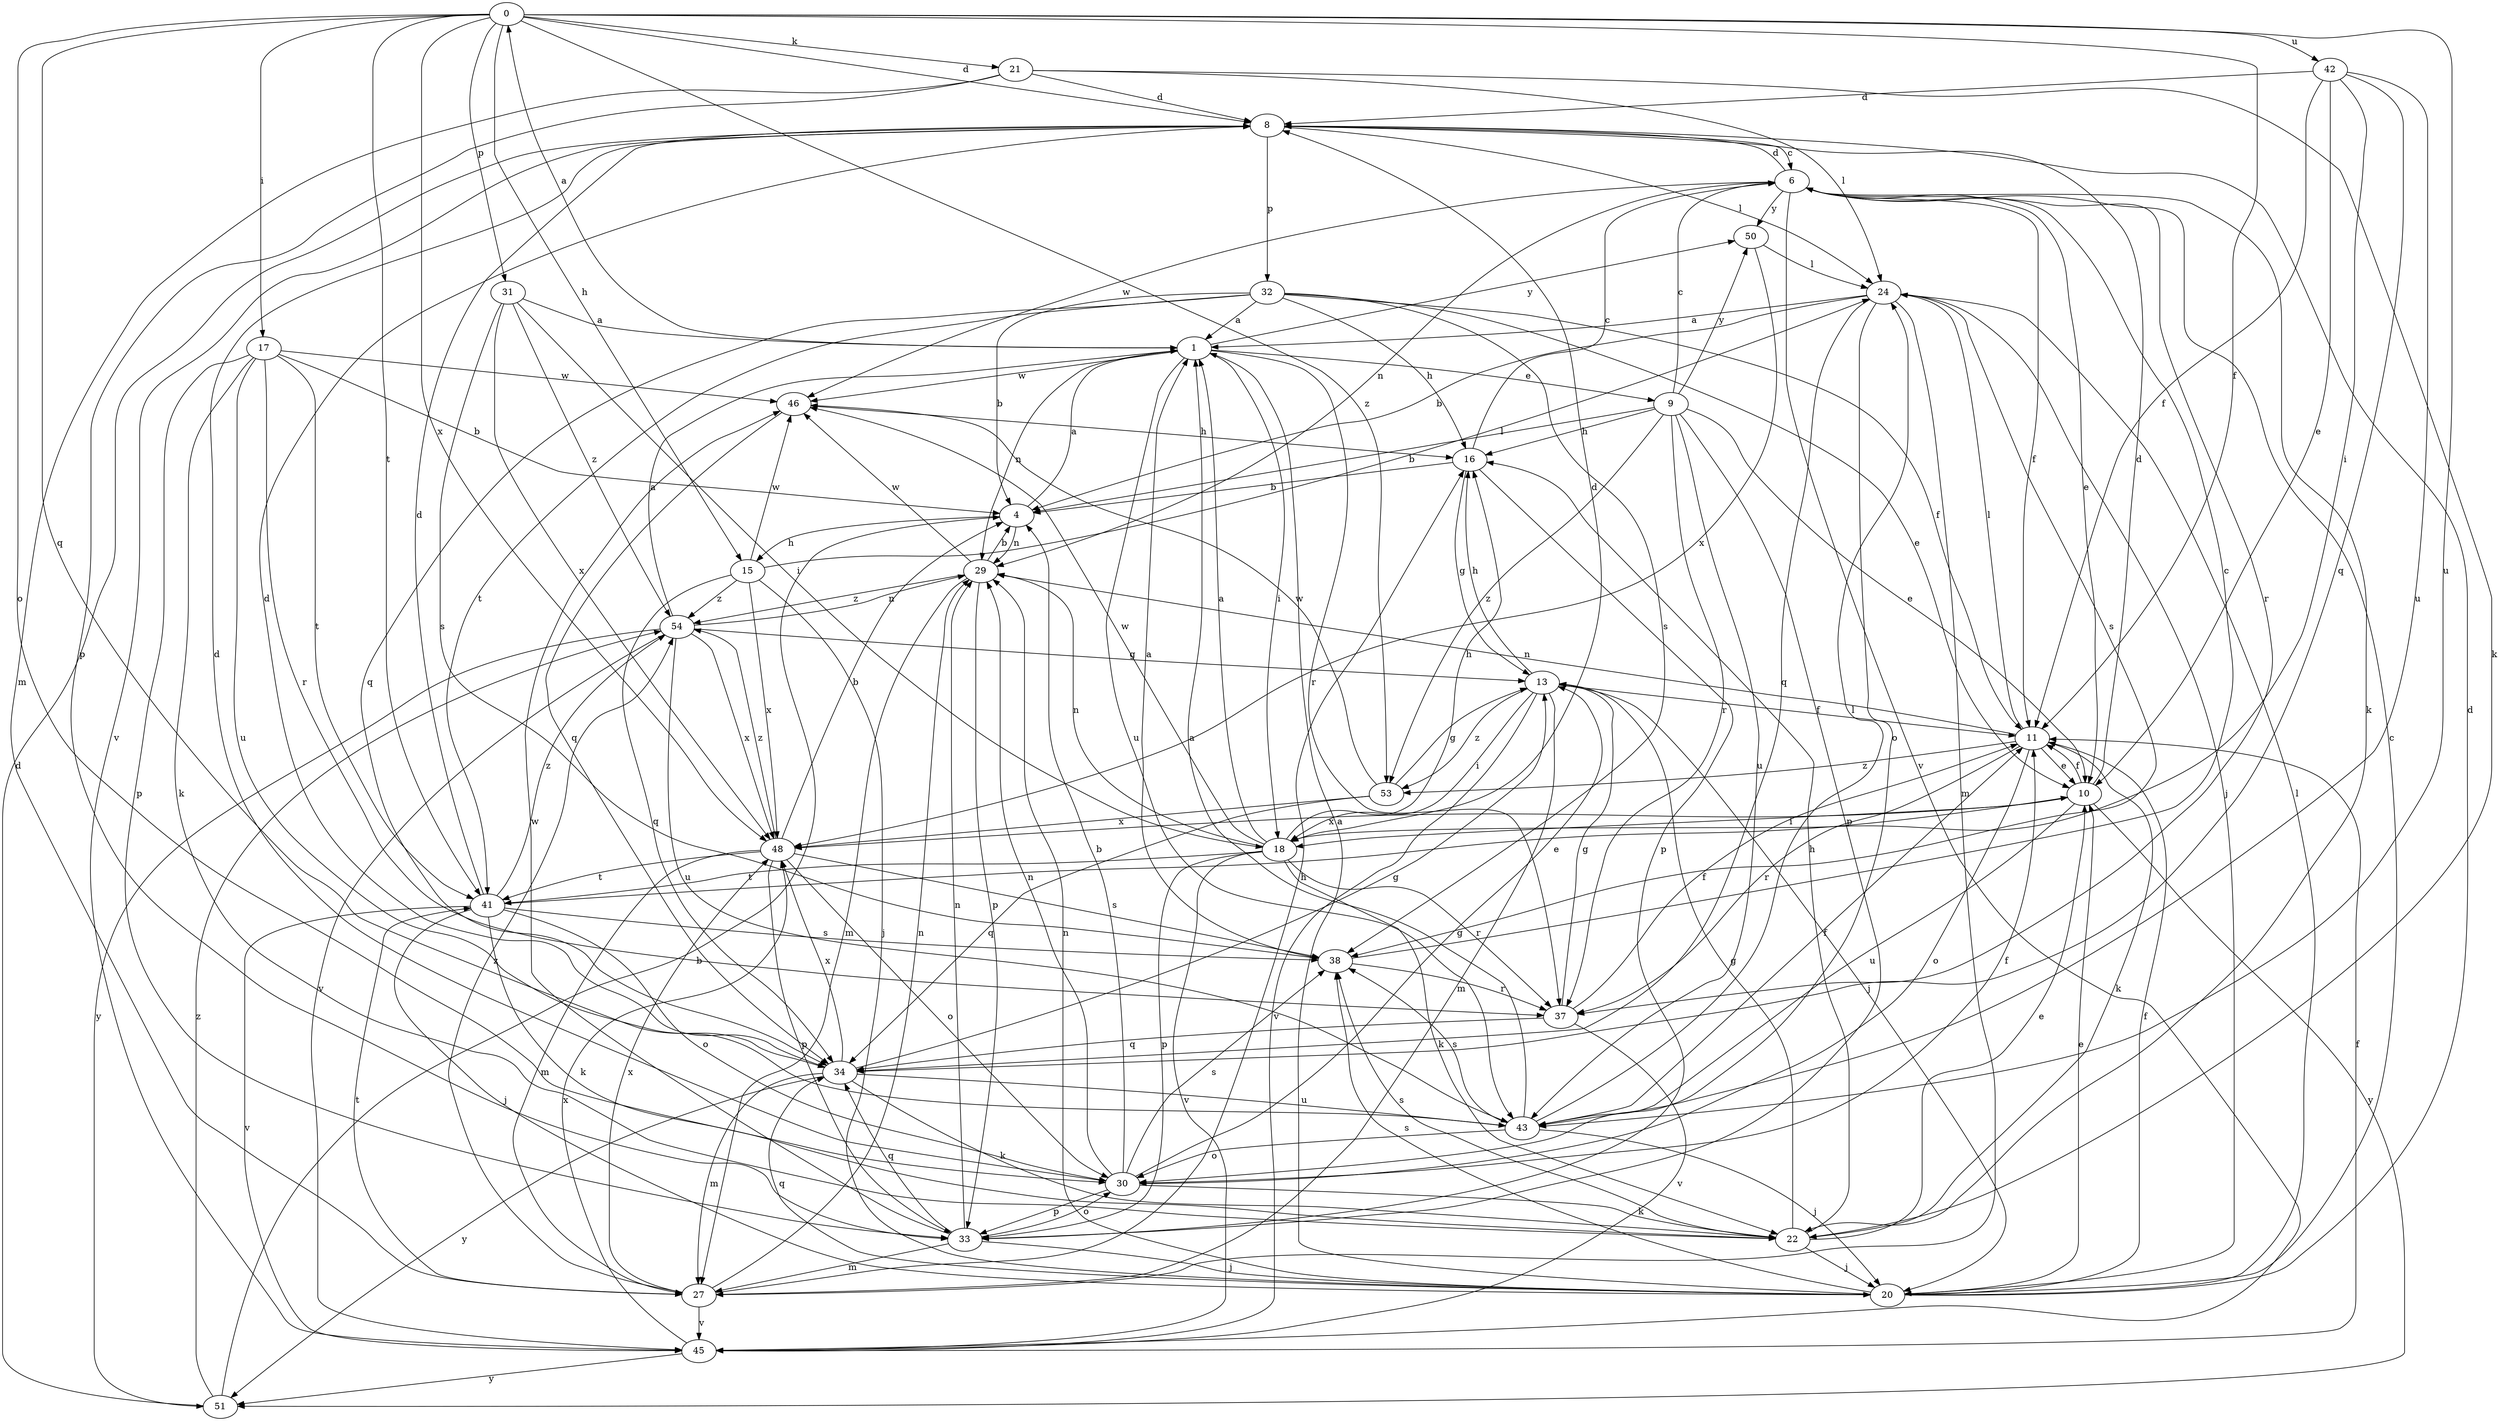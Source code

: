 strict digraph  {
0;
1;
4;
6;
8;
9;
10;
11;
13;
15;
16;
17;
18;
20;
21;
22;
24;
27;
29;
30;
31;
32;
33;
34;
37;
38;
41;
42;
43;
45;
46;
48;
50;
51;
53;
54;
0 -> 8  [label=d];
0 -> 11  [label=f];
0 -> 15  [label=h];
0 -> 17  [label=i];
0 -> 21  [label=k];
0 -> 30  [label=o];
0 -> 31  [label=p];
0 -> 34  [label=q];
0 -> 41  [label=t];
0 -> 42  [label=u];
0 -> 43  [label=u];
0 -> 48  [label=x];
0 -> 53  [label=z];
1 -> 0  [label=a];
1 -> 9  [label=e];
1 -> 18  [label=i];
1 -> 29  [label=n];
1 -> 37  [label=r];
1 -> 43  [label=u];
1 -> 46  [label=w];
1 -> 50  [label=y];
4 -> 1  [label=a];
4 -> 15  [label=h];
4 -> 29  [label=n];
6 -> 8  [label=d];
6 -> 10  [label=e];
6 -> 11  [label=f];
6 -> 22  [label=k];
6 -> 29  [label=n];
6 -> 37  [label=r];
6 -> 45  [label=v];
6 -> 46  [label=w];
6 -> 50  [label=y];
8 -> 6  [label=c];
8 -> 24  [label=l];
8 -> 32  [label=p];
8 -> 45  [label=v];
9 -> 4  [label=b];
9 -> 6  [label=c];
9 -> 10  [label=e];
9 -> 16  [label=h];
9 -> 33  [label=p];
9 -> 37  [label=r];
9 -> 43  [label=u];
9 -> 50  [label=y];
9 -> 53  [label=z];
10 -> 8  [label=d];
10 -> 11  [label=f];
10 -> 18  [label=i];
10 -> 43  [label=u];
10 -> 48  [label=x];
10 -> 51  [label=y];
11 -> 10  [label=e];
11 -> 22  [label=k];
11 -> 24  [label=l];
11 -> 29  [label=n];
11 -> 30  [label=o];
11 -> 37  [label=r];
11 -> 53  [label=z];
13 -> 11  [label=f];
13 -> 16  [label=h];
13 -> 18  [label=i];
13 -> 20  [label=j];
13 -> 27  [label=m];
13 -> 45  [label=v];
13 -> 53  [label=z];
15 -> 20  [label=j];
15 -> 24  [label=l];
15 -> 34  [label=q];
15 -> 46  [label=w];
15 -> 48  [label=x];
15 -> 54  [label=z];
16 -> 4  [label=b];
16 -> 6  [label=c];
16 -> 13  [label=g];
16 -> 33  [label=p];
17 -> 4  [label=b];
17 -> 22  [label=k];
17 -> 33  [label=p];
17 -> 37  [label=r];
17 -> 41  [label=t];
17 -> 43  [label=u];
17 -> 46  [label=w];
18 -> 1  [label=a];
18 -> 8  [label=d];
18 -> 16  [label=h];
18 -> 22  [label=k];
18 -> 29  [label=n];
18 -> 33  [label=p];
18 -> 37  [label=r];
18 -> 41  [label=t];
18 -> 45  [label=v];
18 -> 46  [label=w];
20 -> 1  [label=a];
20 -> 6  [label=c];
20 -> 8  [label=d];
20 -> 10  [label=e];
20 -> 11  [label=f];
20 -> 24  [label=l];
20 -> 29  [label=n];
20 -> 34  [label=q];
20 -> 38  [label=s];
21 -> 8  [label=d];
21 -> 22  [label=k];
21 -> 24  [label=l];
21 -> 27  [label=m];
21 -> 33  [label=p];
22 -> 10  [label=e];
22 -> 13  [label=g];
22 -> 16  [label=h];
22 -> 20  [label=j];
22 -> 38  [label=s];
24 -> 1  [label=a];
24 -> 4  [label=b];
24 -> 20  [label=j];
24 -> 27  [label=m];
24 -> 30  [label=o];
24 -> 34  [label=q];
24 -> 38  [label=s];
27 -> 16  [label=h];
27 -> 29  [label=n];
27 -> 41  [label=t];
27 -> 45  [label=v];
27 -> 48  [label=x];
27 -> 54  [label=z];
29 -> 4  [label=b];
29 -> 27  [label=m];
29 -> 33  [label=p];
29 -> 46  [label=w];
29 -> 54  [label=z];
30 -> 4  [label=b];
30 -> 8  [label=d];
30 -> 11  [label=f];
30 -> 13  [label=g];
30 -> 22  [label=k];
30 -> 29  [label=n];
30 -> 33  [label=p];
30 -> 38  [label=s];
31 -> 1  [label=a];
31 -> 18  [label=i];
31 -> 38  [label=s];
31 -> 48  [label=x];
31 -> 54  [label=z];
32 -> 1  [label=a];
32 -> 4  [label=b];
32 -> 10  [label=e];
32 -> 11  [label=f];
32 -> 16  [label=h];
32 -> 34  [label=q];
32 -> 38  [label=s];
32 -> 41  [label=t];
33 -> 20  [label=j];
33 -> 27  [label=m];
33 -> 29  [label=n];
33 -> 30  [label=o];
33 -> 34  [label=q];
33 -> 46  [label=w];
34 -> 8  [label=d];
34 -> 13  [label=g];
34 -> 22  [label=k];
34 -> 27  [label=m];
34 -> 43  [label=u];
34 -> 48  [label=x];
34 -> 51  [label=y];
37 -> 11  [label=f];
37 -> 13  [label=g];
37 -> 34  [label=q];
37 -> 45  [label=v];
38 -> 1  [label=a];
38 -> 6  [label=c];
38 -> 37  [label=r];
41 -> 8  [label=d];
41 -> 10  [label=e];
41 -> 20  [label=j];
41 -> 22  [label=k];
41 -> 30  [label=o];
41 -> 38  [label=s];
41 -> 45  [label=v];
41 -> 54  [label=z];
42 -> 8  [label=d];
42 -> 10  [label=e];
42 -> 11  [label=f];
42 -> 18  [label=i];
42 -> 34  [label=q];
42 -> 43  [label=u];
43 -> 1  [label=a];
43 -> 11  [label=f];
43 -> 20  [label=j];
43 -> 24  [label=l];
43 -> 30  [label=o];
43 -> 38  [label=s];
45 -> 11  [label=f];
45 -> 48  [label=x];
45 -> 51  [label=y];
46 -> 16  [label=h];
46 -> 34  [label=q];
48 -> 4  [label=b];
48 -> 27  [label=m];
48 -> 30  [label=o];
48 -> 33  [label=p];
48 -> 38  [label=s];
48 -> 41  [label=t];
48 -> 54  [label=z];
50 -> 24  [label=l];
50 -> 48  [label=x];
51 -> 4  [label=b];
51 -> 8  [label=d];
51 -> 54  [label=z];
53 -> 13  [label=g];
53 -> 34  [label=q];
53 -> 46  [label=w];
53 -> 48  [label=x];
54 -> 1  [label=a];
54 -> 13  [label=g];
54 -> 29  [label=n];
54 -> 43  [label=u];
54 -> 45  [label=v];
54 -> 48  [label=x];
54 -> 51  [label=y];
}
